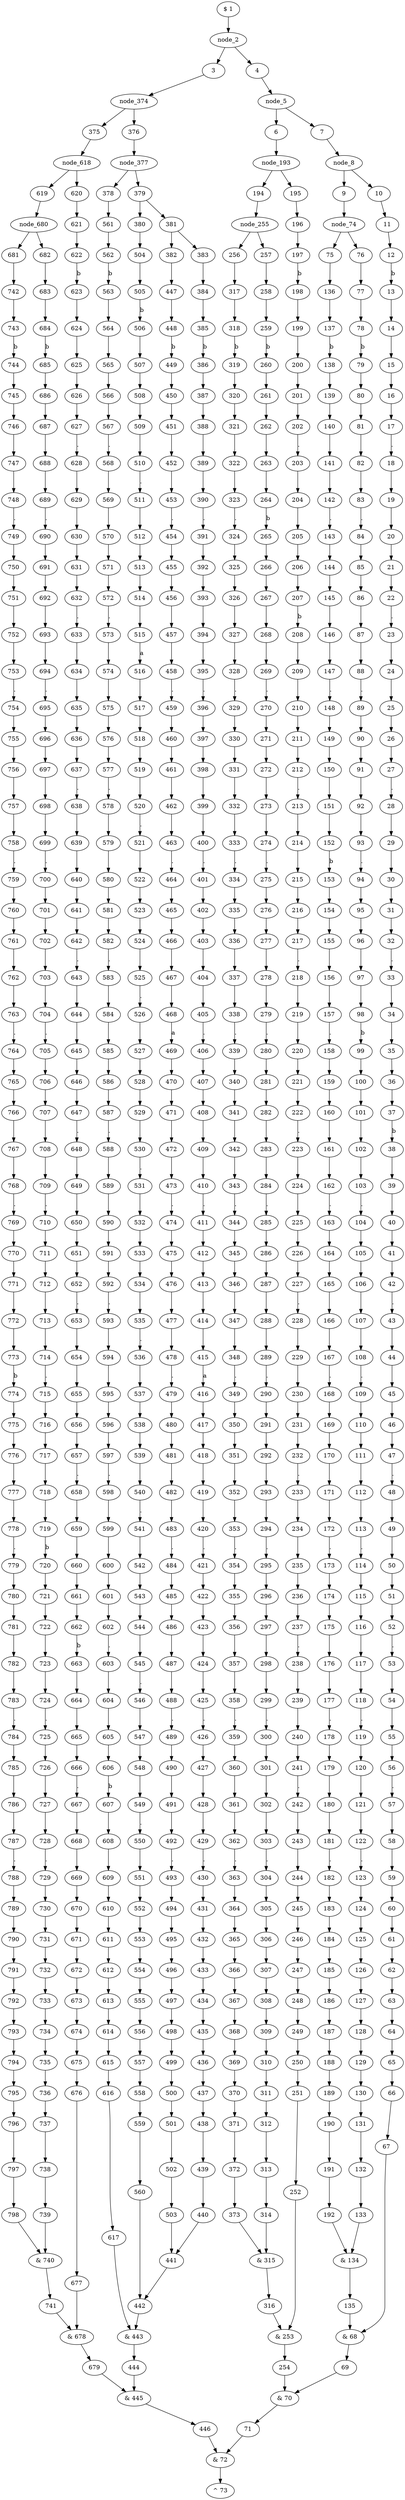 digraph G {
	node_1 [label="$ 1"]
		node_1 -> node_2
		node_2 -> node_3
		node_2 -> node_4
	node_4 [label="4"]
		node_4 -> node_5
		node_5 -> node_6
		node_5 -> node_7
	node_7 [label="7"]
		node_7 -> node_8
		node_8 -> node_9
		node_8 -> node_10
	node_10 [label="10"]
		node_10 -> node_11
	node_11 [label="11"]
		node_11 -> node_12
	node_12 [label="12"]
		node_12 -> node_13[label = "b"]
	node_13 [label="13"]
		node_13 -> node_14
	node_14 [label="14"]
		node_14 -> node_15
	node_15 [label="15"]
		node_15 -> node_16
	node_16 [label="16"]
		node_16 -> node_17
	node_17 [label="17"]
		node_17 -> node_18[label = "."]
	node_18 [label="18"]
		node_18 -> node_19
	node_19 [label="19"]
		node_19 -> node_20
	node_20 [label="20"]
		node_20 -> node_21
	node_21 [label="21"]
		node_21 -> node_22
	node_22 [label="22"]
		node_22 -> node_23[label = "."]
	node_23 [label="23"]
		node_23 -> node_24
	node_24 [label="24"]
		node_24 -> node_25
	node_25 [label="25"]
		node_25 -> node_26
	node_26 [label="26"]
		node_26 -> node_27
	node_27 [label="27"]
		node_27 -> node_28[label = "."]
	node_28 [label="28"]
		node_28 -> node_29
	node_29 [label="29"]
		node_29 -> node_30
	node_30 [label="30"]
		node_30 -> node_31
	node_31 [label="31"]
		node_31 -> node_32
	node_32 [label="32"]
		node_32 -> node_33[label = "."]
	node_33 [label="33"]
		node_33 -> node_34
	node_34 [label="34"]
		node_34 -> node_35
	node_35 [label="35"]
		node_35 -> node_36
	node_36 [label="36"]
		node_36 -> node_37
	node_37 [label="37"]
		node_37 -> node_38[label = "b"]
	node_38 [label="38"]
		node_38 -> node_39
	node_39 [label="39"]
		node_39 -> node_40
	node_40 [label="40"]
		node_40 -> node_41
	node_41 [label="41"]
		node_41 -> node_42
	node_42 [label="42"]
		node_42 -> node_43[label = "."]
	node_43 [label="43"]
		node_43 -> node_44
	node_44 [label="44"]
		node_44 -> node_45
	node_45 [label="45"]
		node_45 -> node_46
	node_46 [label="46"]
		node_46 -> node_47
	node_47 [label="47"]
		node_47 -> node_48[label = "."]
	node_48 [label="48"]
		node_48 -> node_49
	node_49 [label="49"]
		node_49 -> node_50
	node_50 [label="50"]
		node_50 -> node_51
	node_51 [label="51"]
		node_51 -> node_52
	node_52 [label="52"]
		node_52 -> node_53[label = "."]
	node_53 [label="53"]
		node_53 -> node_54
	node_54 [label="54"]
		node_54 -> node_55
	node_55 [label="55"]
		node_55 -> node_56
	node_56 [label="56"]
		node_56 -> node_57[label = "."]
	node_57 [label="57"]
		node_57 -> node_58
	node_58 [label="58"]
		node_58 -> node_59
	node_59 [label="59"]
		node_59 -> node_60
	node_60 [label="60"]
		node_60 -> node_61
	node_61 [label="61"]
		node_61 -> node_62
	node_62 [label="62"]
		node_62 -> node_63
	node_63 [label="63"]
		node_63 -> node_64
	node_64 [label="64"]
		node_64 -> node_65
	node_65 [label="65"]
		node_65 -> node_66
	node_66 [label="66"]
		node_66 -> node_67
	node_67 [label="67"]
		node_67 -> node_68
	node_68 [label="& 68"]
		node_68 -> node_69
	node_69 [label="69"]
		node_69 -> node_70
	node_70 [label="& 70"]
		node_70 -> node_71
	node_71 [label="71"]
		node_71 -> node_72
	node_72 [label="& 72"]
		node_72 -> node_73
	node_73 [label="^ 73"]
	node_9 [label="9"]
		node_9 -> node_74
		node_74 -> node_75
		node_74 -> node_76
	node_76 [label="76"]
		node_76 -> node_77
	node_77 [label="77"]
		node_77 -> node_78
	node_78 [label="78"]
		node_78 -> node_79[label = "b"]
	node_79 [label="79"]
		node_79 -> node_80
	node_80 [label="80"]
		node_80 -> node_81
	node_81 [label="81"]
		node_81 -> node_82
	node_82 [label="82"]
		node_82 -> node_83
	node_83 [label="83"]
		node_83 -> node_84[label = "."]
	node_84 [label="84"]
		node_84 -> node_85
	node_85 [label="85"]
		node_85 -> node_86
	node_86 [label="86"]
		node_86 -> node_87
	node_87 [label="87"]
		node_87 -> node_88
	node_88 [label="88"]
		node_88 -> node_89[label = "."]
	node_89 [label="89"]
		node_89 -> node_90
	node_90 [label="90"]
		node_90 -> node_91
	node_91 [label="91"]
		node_91 -> node_92
	node_92 [label="92"]
		node_92 -> node_93
	node_93 [label="93"]
		node_93 -> node_94[label = "."]
	node_94 [label="94"]
		node_94 -> node_95
	node_95 [label="95"]
		node_95 -> node_96
	node_96 [label="96"]
		node_96 -> node_97
	node_97 [label="97"]
		node_97 -> node_98
	node_98 [label="98"]
		node_98 -> node_99[label = "b"]
	node_99 [label="99"]
		node_99 -> node_100
	node_100 [label="100"]
		node_100 -> node_101
	node_101 [label="101"]
		node_101 -> node_102
	node_102 [label="102"]
		node_102 -> node_103
	node_103 [label="103"]
		node_103 -> node_104[label = "."]
	node_104 [label="104"]
		node_104 -> node_105
	node_105 [label="105"]
		node_105 -> node_106
	node_106 [label="106"]
		node_106 -> node_107
	node_107 [label="107"]
		node_107 -> node_108
	node_108 [label="108"]
		node_108 -> node_109[label = "."]
	node_109 [label="109"]
		node_109 -> node_110
	node_110 [label="110"]
		node_110 -> node_111
	node_111 [label="111"]
		node_111 -> node_112
	node_112 [label="112"]
		node_112 -> node_113
	node_113 [label="113"]
		node_113 -> node_114[label = "."]
	node_114 [label="114"]
		node_114 -> node_115
	node_115 [label="115"]
		node_115 -> node_116
	node_116 [label="116"]
		node_116 -> node_117
	node_117 [label="117"]
		node_117 -> node_118
	node_118 [label="118"]
		node_118 -> node_119[label = "."]
	node_119 [label="119"]
		node_119 -> node_120
	node_120 [label="120"]
		node_120 -> node_121
	node_121 [label="121"]
		node_121 -> node_122
	node_122 [label="122"]
		node_122 -> node_123[label = "."]
	node_123 [label="123"]
		node_123 -> node_124
	node_124 [label="124"]
		node_124 -> node_125
	node_125 [label="125"]
		node_125 -> node_126
	node_126 [label="126"]
		node_126 -> node_127
	node_127 [label="127"]
		node_127 -> node_128
	node_128 [label="128"]
		node_128 -> node_129
	node_129 [label="129"]
		node_129 -> node_130
	node_130 [label="130"]
		node_130 -> node_131
	node_131 [label="131"]
		node_131 -> node_132
	node_132 [label="132"]
		node_132 -> node_133
	node_133 [label="133"]
		node_133 -> node_134
	node_134 [label="& 134"]
		node_134 -> node_135
	node_135 [label="135"]
		node_135 -> node_68
	node_75 [label="75"]
		node_75 -> node_136
	node_136 [label="136"]
		node_136 -> node_137
	node_137 [label="137"]
		node_137 -> node_138[label = "b"]
	node_138 [label="138"]
		node_138 -> node_139
	node_139 [label="139"]
		node_139 -> node_140
	node_140 [label="140"]
		node_140 -> node_141
	node_141 [label="141"]
		node_141 -> node_142
	node_142 [label="142"]
		node_142 -> node_143[label = "."]
	node_143 [label="143"]
		node_143 -> node_144
	node_144 [label="144"]
		node_144 -> node_145
	node_145 [label="145"]
		node_145 -> node_146
	node_146 [label="146"]
		node_146 -> node_147
	node_147 [label="147"]
		node_147 -> node_148[label = "."]
	node_148 [label="148"]
		node_148 -> node_149
	node_149 [label="149"]
		node_149 -> node_150
	node_150 [label="150"]
		node_150 -> node_151
	node_151 [label="151"]
		node_151 -> node_152
	node_152 [label="152"]
		node_152 -> node_153[label = "b"]
	node_153 [label="153"]
		node_153 -> node_154
	node_154 [label="154"]
		node_154 -> node_155
	node_155 [label="155"]
		node_155 -> node_156
	node_156 [label="156"]
		node_156 -> node_157
	node_157 [label="157"]
		node_157 -> node_158[label = "."]
	node_158 [label="158"]
		node_158 -> node_159
	node_159 [label="159"]
		node_159 -> node_160
	node_160 [label="160"]
		node_160 -> node_161
	node_161 [label="161"]
		node_161 -> node_162
	node_162 [label="162"]
		node_162 -> node_163[label = "."]
	node_163 [label="163"]
		node_163 -> node_164
	node_164 [label="164"]
		node_164 -> node_165
	node_165 [label="165"]
		node_165 -> node_166
	node_166 [label="166"]
		node_166 -> node_167
	node_167 [label="167"]
		node_167 -> node_168[label = "."]
	node_168 [label="168"]
		node_168 -> node_169
	node_169 [label="169"]
		node_169 -> node_170
	node_170 [label="170"]
		node_170 -> node_171
	node_171 [label="171"]
		node_171 -> node_172
	node_172 [label="172"]
		node_172 -> node_173[label = "."]
	node_173 [label="173"]
		node_173 -> node_174
	node_174 [label="174"]
		node_174 -> node_175
	node_175 [label="175"]
		node_175 -> node_176
	node_176 [label="176"]
		node_176 -> node_177
	node_177 [label="177"]
		node_177 -> node_178[label = "."]
	node_178 [label="178"]
		node_178 -> node_179
	node_179 [label="179"]
		node_179 -> node_180
	node_180 [label="180"]
		node_180 -> node_181
	node_181 [label="181"]
		node_181 -> node_182[label = "."]
	node_182 [label="182"]
		node_182 -> node_183
	node_183 [label="183"]
		node_183 -> node_184
	node_184 [label="184"]
		node_184 -> node_185
	node_185 [label="185"]
		node_185 -> node_186
	node_186 [label="186"]
		node_186 -> node_187
	node_187 [label="187"]
		node_187 -> node_188
	node_188 [label="188"]
		node_188 -> node_189
	node_189 [label="189"]
		node_189 -> node_190
	node_190 [label="190"]
		node_190 -> node_191
	node_191 [label="191"]
		node_191 -> node_192
	node_192 [label="192"]
		node_192 -> node_134
	node_6 [label="6"]
		node_6 -> node_193
		node_193 -> node_194
		node_193 -> node_195
	node_195 [label="195"]
		node_195 -> node_196
	node_196 [label="196"]
		node_196 -> node_197
	node_197 [label="197"]
		node_197 -> node_198[label = "b"]
	node_198 [label="198"]
		node_198 -> node_199
	node_199 [label="199"]
		node_199 -> node_200
	node_200 [label="200"]
		node_200 -> node_201
	node_201 [label="201"]
		node_201 -> node_202
	node_202 [label="202"]
		node_202 -> node_203[label = "."]
	node_203 [label="203"]
		node_203 -> node_204
	node_204 [label="204"]
		node_204 -> node_205
	node_205 [label="205"]
		node_205 -> node_206
	node_206 [label="206"]
		node_206 -> node_207
	node_207 [label="207"]
		node_207 -> node_208[label = "b"]
	node_208 [label="208"]
		node_208 -> node_209
	node_209 [label="209"]
		node_209 -> node_210
	node_210 [label="210"]
		node_210 -> node_211
	node_211 [label="211"]
		node_211 -> node_212
	node_212 [label="212"]
		node_212 -> node_213[label = "."]
	node_213 [label="213"]
		node_213 -> node_214
	node_214 [label="214"]
		node_214 -> node_215
	node_215 [label="215"]
		node_215 -> node_216
	node_216 [label="216"]
		node_216 -> node_217
	node_217 [label="217"]
		node_217 -> node_218[label = "."]
	node_218 [label="218"]
		node_218 -> node_219
	node_219 [label="219"]
		node_219 -> node_220
	node_220 [label="220"]
		node_220 -> node_221
	node_221 [label="221"]
		node_221 -> node_222
	node_222 [label="222"]
		node_222 -> node_223[label = "."]
	node_223 [label="223"]
		node_223 -> node_224
	node_224 [label="224"]
		node_224 -> node_225
	node_225 [label="225"]
		node_225 -> node_226
	node_226 [label="226"]
		node_226 -> node_227
	node_227 [label="227"]
		node_227 -> node_228[label = "."]
	node_228 [label="228"]
		node_228 -> node_229
	node_229 [label="229"]
		node_229 -> node_230
	node_230 [label="230"]
		node_230 -> node_231
	node_231 [label="231"]
		node_231 -> node_232
	node_232 [label="232"]
		node_232 -> node_233[label = "."]
	node_233 [label="233"]
		node_233 -> node_234
	node_234 [label="234"]
		node_234 -> node_235
	node_235 [label="235"]
		node_235 -> node_236
	node_236 [label="236"]
		node_236 -> node_237
	node_237 [label="237"]
		node_237 -> node_238[label = "."]
	node_238 [label="238"]
		node_238 -> node_239
	node_239 [label="239"]
		node_239 -> node_240
	node_240 [label="240"]
		node_240 -> node_241
	node_241 [label="241"]
		node_241 -> node_242[label = "."]
	node_242 [label="242"]
		node_242 -> node_243
	node_243 [label="243"]
		node_243 -> node_244
	node_244 [label="244"]
		node_244 -> node_245
	node_245 [label="245"]
		node_245 -> node_246
	node_246 [label="246"]
		node_246 -> node_247
	node_247 [label="247"]
		node_247 -> node_248
	node_248 [label="248"]
		node_248 -> node_249
	node_249 [label="249"]
		node_249 -> node_250
	node_250 [label="250"]
		node_250 -> node_251
	node_251 [label="251"]
		node_251 -> node_252
	node_252 [label="252"]
		node_252 -> node_253
	node_253 [label="& 253"]
		node_253 -> node_254
	node_254 [label="254"]
		node_254 -> node_70
	node_194 [label="194"]
		node_194 -> node_255
		node_255 -> node_256
		node_255 -> node_257
	node_257 [label="257"]
		node_257 -> node_258
	node_258 [label="258"]
		node_258 -> node_259
	node_259 [label="259"]
		node_259 -> node_260[label = "b"]
	node_260 [label="260"]
		node_260 -> node_261
	node_261 [label="261"]
		node_261 -> node_262
	node_262 [label="262"]
		node_262 -> node_263
	node_263 [label="263"]
		node_263 -> node_264
	node_264 [label="264"]
		node_264 -> node_265[label = "b"]
	node_265 [label="265"]
		node_265 -> node_266
	node_266 [label="266"]
		node_266 -> node_267
	node_267 [label="267"]
		node_267 -> node_268
	node_268 [label="268"]
		node_268 -> node_269
	node_269 [label="269"]
		node_269 -> node_270[label = "."]
	node_270 [label="270"]
		node_270 -> node_271
	node_271 [label="271"]
		node_271 -> node_272
	node_272 [label="272"]
		node_272 -> node_273
	node_273 [label="273"]
		node_273 -> node_274
	node_274 [label="274"]
		node_274 -> node_275[label = "."]
	node_275 [label="275"]
		node_275 -> node_276
	node_276 [label="276"]
		node_276 -> node_277
	node_277 [label="277"]
		node_277 -> node_278
	node_278 [label="278"]
		node_278 -> node_279
	node_279 [label="279"]
		node_279 -> node_280[label = "."]
	node_280 [label="280"]
		node_280 -> node_281
	node_281 [label="281"]
		node_281 -> node_282
	node_282 [label="282"]
		node_282 -> node_283
	node_283 [label="283"]
		node_283 -> node_284
	node_284 [label="284"]
		node_284 -> node_285[label = "."]
	node_285 [label="285"]
		node_285 -> node_286
	node_286 [label="286"]
		node_286 -> node_287
	node_287 [label="287"]
		node_287 -> node_288
	node_288 [label="288"]
		node_288 -> node_289
	node_289 [label="289"]
		node_289 -> node_290[label = "."]
	node_290 [label="290"]
		node_290 -> node_291
	node_291 [label="291"]
		node_291 -> node_292
	node_292 [label="292"]
		node_292 -> node_293
	node_293 [label="293"]
		node_293 -> node_294
	node_294 [label="294"]
		node_294 -> node_295[label = "."]
	node_295 [label="295"]
		node_295 -> node_296
	node_296 [label="296"]
		node_296 -> node_297
	node_297 [label="297"]
		node_297 -> node_298
	node_298 [label="298"]
		node_298 -> node_299
	node_299 [label="299"]
		node_299 -> node_300[label = "."]
	node_300 [label="300"]
		node_300 -> node_301
	node_301 [label="301"]
		node_301 -> node_302
	node_302 [label="302"]
		node_302 -> node_303
	node_303 [label="303"]
		node_303 -> node_304[label = "."]
	node_304 [label="304"]
		node_304 -> node_305
	node_305 [label="305"]
		node_305 -> node_306
	node_306 [label="306"]
		node_306 -> node_307
	node_307 [label="307"]
		node_307 -> node_308
	node_308 [label="308"]
		node_308 -> node_309
	node_309 [label="309"]
		node_309 -> node_310
	node_310 [label="310"]
		node_310 -> node_311
	node_311 [label="311"]
		node_311 -> node_312
	node_312 [label="312"]
		node_312 -> node_313
	node_313 [label="313"]
		node_313 -> node_314
	node_314 [label="314"]
		node_314 -> node_315
	node_315 [label="& 315"]
		node_315 -> node_316
	node_316 [label="316"]
		node_316 -> node_253
	node_256 [label="256"]
		node_256 -> node_317
	node_317 [label="317"]
		node_317 -> node_318
	node_318 [label="318"]
		node_318 -> node_319[label = "b"]
	node_319 [label="319"]
		node_319 -> node_320
	node_320 [label="320"]
		node_320 -> node_321
	node_321 [label="321"]
		node_321 -> node_322
	node_322 [label="322"]
		node_322 -> node_323
	node_323 [label="323"]
		node_323 -> node_324[label = "."]
	node_324 [label="324"]
		node_324 -> node_325
	node_325 [label="325"]
		node_325 -> node_326
	node_326 [label="326"]
		node_326 -> node_327
	node_327 [label="327"]
		node_327 -> node_328
	node_328 [label="328"]
		node_328 -> node_329[label = "."]
	node_329 [label="329"]
		node_329 -> node_330
	node_330 [label="330"]
		node_330 -> node_331
	node_331 [label="331"]
		node_331 -> node_332
	node_332 [label="332"]
		node_332 -> node_333
	node_333 [label="333"]
		node_333 -> node_334[label = "."]
	node_334 [label="334"]
		node_334 -> node_335
	node_335 [label="335"]
		node_335 -> node_336
	node_336 [label="336"]
		node_336 -> node_337
	node_337 [label="337"]
		node_337 -> node_338
	node_338 [label="338"]
		node_338 -> node_339[label = "."]
	node_339 [label="339"]
		node_339 -> node_340
	node_340 [label="340"]
		node_340 -> node_341
	node_341 [label="341"]
		node_341 -> node_342
	node_342 [label="342"]
		node_342 -> node_343
	node_343 [label="343"]
		node_343 -> node_344[label = "."]
	node_344 [label="344"]
		node_344 -> node_345
	node_345 [label="345"]
		node_345 -> node_346
	node_346 [label="346"]
		node_346 -> node_347
	node_347 [label="347"]
		node_347 -> node_348
	node_348 [label="348"]
		node_348 -> node_349[label = "."]
	node_349 [label="349"]
		node_349 -> node_350
	node_350 [label="350"]
		node_350 -> node_351
	node_351 [label="351"]
		node_351 -> node_352
	node_352 [label="352"]
		node_352 -> node_353
	node_353 [label="353"]
		node_353 -> node_354[label = "."]
	node_354 [label="354"]
		node_354 -> node_355
	node_355 [label="355"]
		node_355 -> node_356
	node_356 [label="356"]
		node_356 -> node_357
	node_357 [label="357"]
		node_357 -> node_358
	node_358 [label="358"]
		node_358 -> node_359[label = "."]
	node_359 [label="359"]
		node_359 -> node_360
	node_360 [label="360"]
		node_360 -> node_361
	node_361 [label="361"]
		node_361 -> node_362
	node_362 [label="362"]
		node_362 -> node_363[label = "."]
	node_363 [label="363"]
		node_363 -> node_364
	node_364 [label="364"]
		node_364 -> node_365
	node_365 [label="365"]
		node_365 -> node_366
	node_366 [label="366"]
		node_366 -> node_367
	node_367 [label="367"]
		node_367 -> node_368
	node_368 [label="368"]
		node_368 -> node_369
	node_369 [label="369"]
		node_369 -> node_370
	node_370 [label="370"]
		node_370 -> node_371
	node_371 [label="371"]
		node_371 -> node_372
	node_372 [label="372"]
		node_372 -> node_373
	node_373 [label="373"]
		node_373 -> node_315
	node_3 [label="3"]
		node_3 -> node_374
		node_374 -> node_375
		node_374 -> node_376
	node_376 [label="376"]
		node_376 -> node_377
		node_377 -> node_378
		node_377 -> node_379
	node_379 [label="379"]
		node_379 -> node_380
		node_379 -> node_381
	node_381 [label="381"]
		node_381 -> node_382
		node_381 -> node_383
	node_383 [label="383"]
		node_383 -> node_384
	node_384 [label="384"]
		node_384 -> node_385
	node_385 [label="385"]
		node_385 -> node_386[label = "b"]
	node_386 [label="386"]
		node_386 -> node_387
	node_387 [label="387"]
		node_387 -> node_388
	node_388 [label="388"]
		node_388 -> node_389
	node_389 [label="389"]
		node_389 -> node_390
	node_390 [label="390"]
		node_390 -> node_391[label = "."]
	node_391 [label="391"]
		node_391 -> node_392
	node_392 [label="392"]
		node_392 -> node_393
	node_393 [label="393"]
		node_393 -> node_394
	node_394 [label="394"]
		node_394 -> node_395
	node_395 [label="395"]
		node_395 -> node_396[label = "."]
	node_396 [label="396"]
		node_396 -> node_397
	node_397 [label="397"]
		node_397 -> node_398
	node_398 [label="398"]
		node_398 -> node_399
	node_399 [label="399"]
		node_399 -> node_400
	node_400 [label="400"]
		node_400 -> node_401[label = "."]
	node_401 [label="401"]
		node_401 -> node_402
	node_402 [label="402"]
		node_402 -> node_403
	node_403 [label="403"]
		node_403 -> node_404
	node_404 [label="404"]
		node_404 -> node_405
	node_405 [label="405"]
		node_405 -> node_406[label = "."]
	node_406 [label="406"]
		node_406 -> node_407
	node_407 [label="407"]
		node_407 -> node_408
	node_408 [label="408"]
		node_408 -> node_409
	node_409 [label="409"]
		node_409 -> node_410
	node_410 [label="410"]
		node_410 -> node_411[label = "."]
	node_411 [label="411"]
		node_411 -> node_412
	node_412 [label="412"]
		node_412 -> node_413
	node_413 [label="413"]
		node_413 -> node_414
	node_414 [label="414"]
		node_414 -> node_415
	node_415 [label="415"]
		node_415 -> node_416[label = "a"]
	node_416 [label="416"]
		node_416 -> node_417
	node_417 [label="417"]
		node_417 -> node_418
	node_418 [label="418"]
		node_418 -> node_419
	node_419 [label="419"]
		node_419 -> node_420
	node_420 [label="420"]
		node_420 -> node_421[label = "."]
	node_421 [label="421"]
		node_421 -> node_422
	node_422 [label="422"]
		node_422 -> node_423
	node_423 [label="423"]
		node_423 -> node_424
	node_424 [label="424"]
		node_424 -> node_425
	node_425 [label="425"]
		node_425 -> node_426[label = "."]
	node_426 [label="426"]
		node_426 -> node_427
	node_427 [label="427"]
		node_427 -> node_428
	node_428 [label="428"]
		node_428 -> node_429
	node_429 [label="429"]
		node_429 -> node_430[label = "."]
	node_430 [label="430"]
		node_430 -> node_431
	node_431 [label="431"]
		node_431 -> node_432
	node_432 [label="432"]
		node_432 -> node_433
	node_433 [label="433"]
		node_433 -> node_434
	node_434 [label="434"]
		node_434 -> node_435
	node_435 [label="435"]
		node_435 -> node_436
	node_436 [label="436"]
		node_436 -> node_437
	node_437 [label="437"]
		node_437 -> node_438
	node_438 [label="438"]
		node_438 -> node_439
	node_439 [label="439"]
		node_439 -> node_440
	node_440 [label="440"]
		node_440 -> node_441
	node_441 [label="441"]
		node_441 -> node_442
	node_442 [label="442"]
		node_442 -> node_443
	node_443 [label="& 443"]
		node_443 -> node_444
	node_444 [label="444"]
		node_444 -> node_445
	node_445 [label="& 445"]
		node_445 -> node_446
	node_446 [label="446"]
		node_446 -> node_72
	node_382 [label="382"]
		node_382 -> node_447
	node_447 [label="447"]
		node_447 -> node_448
	node_448 [label="448"]
		node_448 -> node_449[label = "b"]
	node_449 [label="449"]
		node_449 -> node_450
	node_450 [label="450"]
		node_450 -> node_451
	node_451 [label="451"]
		node_451 -> node_452
	node_452 [label="452"]
		node_452 -> node_453
	node_453 [label="453"]
		node_453 -> node_454[label = "."]
	node_454 [label="454"]
		node_454 -> node_455
	node_455 [label="455"]
		node_455 -> node_456
	node_456 [label="456"]
		node_456 -> node_457
	node_457 [label="457"]
		node_457 -> node_458
	node_458 [label="458"]
		node_458 -> node_459[label = "."]
	node_459 [label="459"]
		node_459 -> node_460
	node_460 [label="460"]
		node_460 -> node_461
	node_461 [label="461"]
		node_461 -> node_462
	node_462 [label="462"]
		node_462 -> node_463
	node_463 [label="463"]
		node_463 -> node_464[label = "."]
	node_464 [label="464"]
		node_464 -> node_465
	node_465 [label="465"]
		node_465 -> node_466
	node_466 [label="466"]
		node_466 -> node_467
	node_467 [label="467"]
		node_467 -> node_468
	node_468 [label="468"]
		node_468 -> node_469[label = "a"]
	node_469 [label="469"]
		node_469 -> node_470
	node_470 [label="470"]
		node_470 -> node_471
	node_471 [label="471"]
		node_471 -> node_472
	node_472 [label="472"]
		node_472 -> node_473
	node_473 [label="473"]
		node_473 -> node_474[label = "."]
	node_474 [label="474"]
		node_474 -> node_475
	node_475 [label="475"]
		node_475 -> node_476
	node_476 [label="476"]
		node_476 -> node_477
	node_477 [label="477"]
		node_477 -> node_478
	node_478 [label="478"]
		node_478 -> node_479[label = "."]
	node_479 [label="479"]
		node_479 -> node_480
	node_480 [label="480"]
		node_480 -> node_481
	node_481 [label="481"]
		node_481 -> node_482
	node_482 [label="482"]
		node_482 -> node_483
	node_483 [label="483"]
		node_483 -> node_484[label = "."]
	node_484 [label="484"]
		node_484 -> node_485
	node_485 [label="485"]
		node_485 -> node_486
	node_486 [label="486"]
		node_486 -> node_487
	node_487 [label="487"]
		node_487 -> node_488
	node_488 [label="488"]
		node_488 -> node_489[label = "."]
	node_489 [label="489"]
		node_489 -> node_490
	node_490 [label="490"]
		node_490 -> node_491
	node_491 [label="491"]
		node_491 -> node_492
	node_492 [label="492"]
		node_492 -> node_493[label = "."]
	node_493 [label="493"]
		node_493 -> node_494
	node_494 [label="494"]
		node_494 -> node_495
	node_495 [label="495"]
		node_495 -> node_496
	node_496 [label="496"]
		node_496 -> node_497
	node_497 [label="497"]
		node_497 -> node_498
	node_498 [label="498"]
		node_498 -> node_499
	node_499 [label="499"]
		node_499 -> node_500
	node_500 [label="500"]
		node_500 -> node_501
	node_501 [label="501"]
		node_501 -> node_502
	node_502 [label="502"]
		node_502 -> node_503
	node_503 [label="503"]
		node_503 -> node_441
	node_380 [label="380"]
		node_380 -> node_504
	node_504 [label="504"]
		node_504 -> node_505
	node_505 [label="505"]
		node_505 -> node_506[label = "b"]
	node_506 [label="506"]
		node_506 -> node_507
	node_507 [label="507"]
		node_507 -> node_508
	node_508 [label="508"]
		node_508 -> node_509
	node_509 [label="509"]
		node_509 -> node_510
	node_510 [label="510"]
		node_510 -> node_511[label = "."]
	node_511 [label="511"]
		node_511 -> node_512
	node_512 [label="512"]
		node_512 -> node_513
	node_513 [label="513"]
		node_513 -> node_514
	node_514 [label="514"]
		node_514 -> node_515
	node_515 [label="515"]
		node_515 -> node_516[label = "a"]
	node_516 [label="516"]
		node_516 -> node_517
	node_517 [label="517"]
		node_517 -> node_518
	node_518 [label="518"]
		node_518 -> node_519
	node_519 [label="519"]
		node_519 -> node_520
	node_520 [label="520"]
		node_520 -> node_521[label = "."]
	node_521 [label="521"]
		node_521 -> node_522
	node_522 [label="522"]
		node_522 -> node_523
	node_523 [label="523"]
		node_523 -> node_524
	node_524 [label="524"]
		node_524 -> node_525
	node_525 [label="525"]
		node_525 -> node_526[label = "."]
	node_526 [label="526"]
		node_526 -> node_527
	node_527 [label="527"]
		node_527 -> node_528
	node_528 [label="528"]
		node_528 -> node_529
	node_529 [label="529"]
		node_529 -> node_530
	node_530 [label="530"]
		node_530 -> node_531[label = "."]
	node_531 [label="531"]
		node_531 -> node_532
	node_532 [label="532"]
		node_532 -> node_533
	node_533 [label="533"]
		node_533 -> node_534
	node_534 [label="534"]
		node_534 -> node_535
	node_535 [label="535"]
		node_535 -> node_536[label = "."]
	node_536 [label="536"]
		node_536 -> node_537
	node_537 [label="537"]
		node_537 -> node_538
	node_538 [label="538"]
		node_538 -> node_539
	node_539 [label="539"]
		node_539 -> node_540
	node_540 [label="540"]
		node_540 -> node_541[label = "."]
	node_541 [label="541"]
		node_541 -> node_542
	node_542 [label="542"]
		node_542 -> node_543
	node_543 [label="543"]
		node_543 -> node_544
	node_544 [label="544"]
		node_544 -> node_545
	node_545 [label="545"]
		node_545 -> node_546[label = "."]
	node_546 [label="546"]
		node_546 -> node_547
	node_547 [label="547"]
		node_547 -> node_548
	node_548 [label="548"]
		node_548 -> node_549
	node_549 [label="549"]
		node_549 -> node_550[label = "."]
	node_550 [label="550"]
		node_550 -> node_551
	node_551 [label="551"]
		node_551 -> node_552
	node_552 [label="552"]
		node_552 -> node_553
	node_553 [label="553"]
		node_553 -> node_554
	node_554 [label="554"]
		node_554 -> node_555
	node_555 [label="555"]
		node_555 -> node_556
	node_556 [label="556"]
		node_556 -> node_557
	node_557 [label="557"]
		node_557 -> node_558
	node_558 [label="558"]
		node_558 -> node_559
	node_559 [label="559"]
		node_559 -> node_560
	node_560 [label="560"]
		node_560 -> node_442
	node_378 [label="378"]
		node_378 -> node_561
	node_561 [label="561"]
		node_561 -> node_562
	node_562 [label="562"]
		node_562 -> node_563[label = "b"]
	node_563 [label="563"]
		node_563 -> node_564
	node_564 [label="564"]
		node_564 -> node_565
	node_565 [label="565"]
		node_565 -> node_566
	node_566 [label="566"]
		node_566 -> node_567
	node_567 [label="567"]
		node_567 -> node_568[label = "."]
	node_568 [label="568"]
		node_568 -> node_569
	node_569 [label="569"]
		node_569 -> node_570
	node_570 [label="570"]
		node_570 -> node_571
	node_571 [label="571"]
		node_571 -> node_572
	node_572 [label="572"]
		node_572 -> node_573[label = "."]
	node_573 [label="573"]
		node_573 -> node_574
	node_574 [label="574"]
		node_574 -> node_575
	node_575 [label="575"]
		node_575 -> node_576
	node_576 [label="576"]
		node_576 -> node_577
	node_577 [label="577"]
		node_577 -> node_578[label = "."]
	node_578 [label="578"]
		node_578 -> node_579
	node_579 [label="579"]
		node_579 -> node_580
	node_580 [label="580"]
		node_580 -> node_581
	node_581 [label="581"]
		node_581 -> node_582
	node_582 [label="582"]
		node_582 -> node_583[label = "."]
	node_583 [label="583"]
		node_583 -> node_584
	node_584 [label="584"]
		node_584 -> node_585
	node_585 [label="585"]
		node_585 -> node_586
	node_586 [label="586"]
		node_586 -> node_587
	node_587 [label="587"]
		node_587 -> node_588[label = "."]
	node_588 [label="588"]
		node_588 -> node_589
	node_589 [label="589"]
		node_589 -> node_590
	node_590 [label="590"]
		node_590 -> node_591
	node_591 [label="591"]
		node_591 -> node_592
	node_592 [label="592"]
		node_592 -> node_593[label = "."]
	node_593 [label="593"]
		node_593 -> node_594
	node_594 [label="594"]
		node_594 -> node_595
	node_595 [label="595"]
		node_595 -> node_596
	node_596 [label="596"]
		node_596 -> node_597
	node_597 [label="597"]
		node_597 -> node_598[label = "."]
	node_598 [label="598"]
		node_598 -> node_599
	node_599 [label="599"]
		node_599 -> node_600
	node_600 [label="600"]
		node_600 -> node_601
	node_601 [label="601"]
		node_601 -> node_602
	node_602 [label="602"]
		node_602 -> node_603[label = "."]
	node_603 [label="603"]
		node_603 -> node_604
	node_604 [label="604"]
		node_604 -> node_605
	node_605 [label="605"]
		node_605 -> node_606
	node_606 [label="606"]
		node_606 -> node_607[label = "b"]
	node_607 [label="607"]
		node_607 -> node_608
	node_608 [label="608"]
		node_608 -> node_609
	node_609 [label="609"]
		node_609 -> node_610
	node_610 [label="610"]
		node_610 -> node_611
	node_611 [label="611"]
		node_611 -> node_612
	node_612 [label="612"]
		node_612 -> node_613
	node_613 [label="613"]
		node_613 -> node_614
	node_614 [label="614"]
		node_614 -> node_615
	node_615 [label="615"]
		node_615 -> node_616
	node_616 [label="616"]
		node_616 -> node_617
	node_617 [label="617"]
		node_617 -> node_443
	node_375 [label="375"]
		node_375 -> node_618
		node_618 -> node_619
		node_618 -> node_620
	node_620 [label="620"]
		node_620 -> node_621
	node_621 [label="621"]
		node_621 -> node_622
	node_622 [label="622"]
		node_622 -> node_623[label = "b"]
	node_623 [label="623"]
		node_623 -> node_624
	node_624 [label="624"]
		node_624 -> node_625
	node_625 [label="625"]
		node_625 -> node_626
	node_626 [label="626"]
		node_626 -> node_627
	node_627 [label="627"]
		node_627 -> node_628[label = "."]
	node_628 [label="628"]
		node_628 -> node_629
	node_629 [label="629"]
		node_629 -> node_630
	node_630 [label="630"]
		node_630 -> node_631
	node_631 [label="631"]
		node_631 -> node_632
	node_632 [label="632"]
		node_632 -> node_633[label = "."]
	node_633 [label="633"]
		node_633 -> node_634
	node_634 [label="634"]
		node_634 -> node_635
	node_635 [label="635"]
		node_635 -> node_636
	node_636 [label="636"]
		node_636 -> node_637
	node_637 [label="637"]
		node_637 -> node_638[label = "."]
	node_638 [label="638"]
		node_638 -> node_639
	node_639 [label="639"]
		node_639 -> node_640
	node_640 [label="640"]
		node_640 -> node_641
	node_641 [label="641"]
		node_641 -> node_642
	node_642 [label="642"]
		node_642 -> node_643[label = "."]
	node_643 [label="643"]
		node_643 -> node_644
	node_644 [label="644"]
		node_644 -> node_645
	node_645 [label="645"]
		node_645 -> node_646
	node_646 [label="646"]
		node_646 -> node_647
	node_647 [label="647"]
		node_647 -> node_648[label = "."]
	node_648 [label="648"]
		node_648 -> node_649
	node_649 [label="649"]
		node_649 -> node_650
	node_650 [label="650"]
		node_650 -> node_651
	node_651 [label="651"]
		node_651 -> node_652
	node_652 [label="652"]
		node_652 -> node_653[label = "."]
	node_653 [label="653"]
		node_653 -> node_654
	node_654 [label="654"]
		node_654 -> node_655
	node_655 [label="655"]
		node_655 -> node_656
	node_656 [label="656"]
		node_656 -> node_657
	node_657 [label="657"]
		node_657 -> node_658[label = "."]
	node_658 [label="658"]
		node_658 -> node_659
	node_659 [label="659"]
		node_659 -> node_660
	node_660 [label="660"]
		node_660 -> node_661
	node_661 [label="661"]
		node_661 -> node_662
	node_662 [label="662"]
		node_662 -> node_663[label = "b"]
	node_663 [label="663"]
		node_663 -> node_664
	node_664 [label="664"]
		node_664 -> node_665
	node_665 [label="665"]
		node_665 -> node_666
	node_666 [label="666"]
		node_666 -> node_667[label = "."]
	node_667 [label="667"]
		node_667 -> node_668
	node_668 [label="668"]
		node_668 -> node_669
	node_669 [label="669"]
		node_669 -> node_670
	node_670 [label="670"]
		node_670 -> node_671
	node_671 [label="671"]
		node_671 -> node_672
	node_672 [label="672"]
		node_672 -> node_673
	node_673 [label="673"]
		node_673 -> node_674
	node_674 [label="674"]
		node_674 -> node_675
	node_675 [label="675"]
		node_675 -> node_676
	node_676 [label="676"]
		node_676 -> node_677
	node_677 [label="677"]
		node_677 -> node_678
	node_678 [label="& 678"]
		node_678 -> node_679
	node_679 [label="679"]
		node_679 -> node_445
	node_619 [label="619"]
		node_619 -> node_680
		node_680 -> node_681
		node_680 -> node_682
	node_682 [label="682"]
		node_682 -> node_683
	node_683 [label="683"]
		node_683 -> node_684
	node_684 [label="684"]
		node_684 -> node_685[label = "b"]
	node_685 [label="685"]
		node_685 -> node_686
	node_686 [label="686"]
		node_686 -> node_687
	node_687 [label="687"]
		node_687 -> node_688
	node_688 [label="688"]
		node_688 -> node_689
	node_689 [label="689"]
		node_689 -> node_690[label = "."]
	node_690 [label="690"]
		node_690 -> node_691
	node_691 [label="691"]
		node_691 -> node_692
	node_692 [label="692"]
		node_692 -> node_693
	node_693 [label="693"]
		node_693 -> node_694
	node_694 [label="694"]
		node_694 -> node_695[label = "."]
	node_695 [label="695"]
		node_695 -> node_696
	node_696 [label="696"]
		node_696 -> node_697
	node_697 [label="697"]
		node_697 -> node_698
	node_698 [label="698"]
		node_698 -> node_699
	node_699 [label="699"]
		node_699 -> node_700[label = "."]
	node_700 [label="700"]
		node_700 -> node_701
	node_701 [label="701"]
		node_701 -> node_702
	node_702 [label="702"]
		node_702 -> node_703
	node_703 [label="703"]
		node_703 -> node_704
	node_704 [label="704"]
		node_704 -> node_705[label = "."]
	node_705 [label="705"]
		node_705 -> node_706
	node_706 [label="706"]
		node_706 -> node_707
	node_707 [label="707"]
		node_707 -> node_708
	node_708 [label="708"]
		node_708 -> node_709
	node_709 [label="709"]
		node_709 -> node_710[label = "."]
	node_710 [label="710"]
		node_710 -> node_711
	node_711 [label="711"]
		node_711 -> node_712
	node_712 [label="712"]
		node_712 -> node_713
	node_713 [label="713"]
		node_713 -> node_714
	node_714 [label="714"]
		node_714 -> node_715[label = "."]
	node_715 [label="715"]
		node_715 -> node_716
	node_716 [label="716"]
		node_716 -> node_717
	node_717 [label="717"]
		node_717 -> node_718
	node_718 [label="718"]
		node_718 -> node_719
	node_719 [label="719"]
		node_719 -> node_720[label = "b"]
	node_720 [label="720"]
		node_720 -> node_721
	node_721 [label="721"]
		node_721 -> node_722
	node_722 [label="722"]
		node_722 -> node_723
	node_723 [label="723"]
		node_723 -> node_724
	node_724 [label="724"]
		node_724 -> node_725[label = "."]
	node_725 [label="725"]
		node_725 -> node_726
	node_726 [label="726"]
		node_726 -> node_727
	node_727 [label="727"]
		node_727 -> node_728
	node_728 [label="728"]
		node_728 -> node_729[label = "."]
	node_729 [label="729"]
		node_729 -> node_730
	node_730 [label="730"]
		node_730 -> node_731
	node_731 [label="731"]
		node_731 -> node_732
	node_732 [label="732"]
		node_732 -> node_733
	node_733 [label="733"]
		node_733 -> node_734
	node_734 [label="734"]
		node_734 -> node_735
	node_735 [label="735"]
		node_735 -> node_736
	node_736 [label="736"]
		node_736 -> node_737
	node_737 [label="737"]
		node_737 -> node_738
	node_738 [label="738"]
		node_738 -> node_739
	node_739 [label="739"]
		node_739 -> node_740
	node_740 [label="& 740"]
		node_740 -> node_741
	node_741 [label="741"]
		node_741 -> node_678
	node_681 [label="681"]
		node_681 -> node_742
	node_742 [label="742"]
		node_742 -> node_743
	node_743 [label="743"]
		node_743 -> node_744[label = "b"]
	node_744 [label="744"]
		node_744 -> node_745
	node_745 [label="745"]
		node_745 -> node_746
	node_746 [label="746"]
		node_746 -> node_747
	node_747 [label="747"]
		node_747 -> node_748
	node_748 [label="748"]
		node_748 -> node_749[label = "."]
	node_749 [label="749"]
		node_749 -> node_750
	node_750 [label="750"]
		node_750 -> node_751
	node_751 [label="751"]
		node_751 -> node_752
	node_752 [label="752"]
		node_752 -> node_753
	node_753 [label="753"]
		node_753 -> node_754[label = "."]
	node_754 [label="754"]
		node_754 -> node_755
	node_755 [label="755"]
		node_755 -> node_756
	node_756 [label="756"]
		node_756 -> node_757
	node_757 [label="757"]
		node_757 -> node_758
	node_758 [label="758"]
		node_758 -> node_759[label = "."]
	node_759 [label="759"]
		node_759 -> node_760
	node_760 [label="760"]
		node_760 -> node_761
	node_761 [label="761"]
		node_761 -> node_762
	node_762 [label="762"]
		node_762 -> node_763
	node_763 [label="763"]
		node_763 -> node_764[label = "."]
	node_764 [label="764"]
		node_764 -> node_765
	node_765 [label="765"]
		node_765 -> node_766
	node_766 [label="766"]
		node_766 -> node_767
	node_767 [label="767"]
		node_767 -> node_768
	node_768 [label="768"]
		node_768 -> node_769[label = "."]
	node_769 [label="769"]
		node_769 -> node_770
	node_770 [label="770"]
		node_770 -> node_771
	node_771 [label="771"]
		node_771 -> node_772
	node_772 [label="772"]
		node_772 -> node_773
	node_773 [label="773"]
		node_773 -> node_774[label = "b"]
	node_774 [label="774"]
		node_774 -> node_775
	node_775 [label="775"]
		node_775 -> node_776
	node_776 [label="776"]
		node_776 -> node_777
	node_777 [label="777"]
		node_777 -> node_778
	node_778 [label="778"]
		node_778 -> node_779[label = "."]
	node_779 [label="779"]
		node_779 -> node_780
	node_780 [label="780"]
		node_780 -> node_781
	node_781 [label="781"]
		node_781 -> node_782
	node_782 [label="782"]
		node_782 -> node_783
	node_783 [label="783"]
		node_783 -> node_784[label = "."]
	node_784 [label="784"]
		node_784 -> node_785
	node_785 [label="785"]
		node_785 -> node_786
	node_786 [label="786"]
		node_786 -> node_787
	node_787 [label="787"]
		node_787 -> node_788[label = "."]
	node_788 [label="788"]
		node_788 -> node_789
	node_789 [label="789"]
		node_789 -> node_790
	node_790 [label="790"]
		node_790 -> node_791
	node_791 [label="791"]
		node_791 -> node_792
	node_792 [label="792"]
		node_792 -> node_793
	node_793 [label="793"]
		node_793 -> node_794
	node_794 [label="794"]
		node_794 -> node_795
	node_795 [label="795"]
		node_795 -> node_796
	node_796 [label="796"]
		node_796 -> node_797
	node_797 [label="797"]
		node_797 -> node_798
	node_798 [label="798"]
		node_798 -> node_740
}
